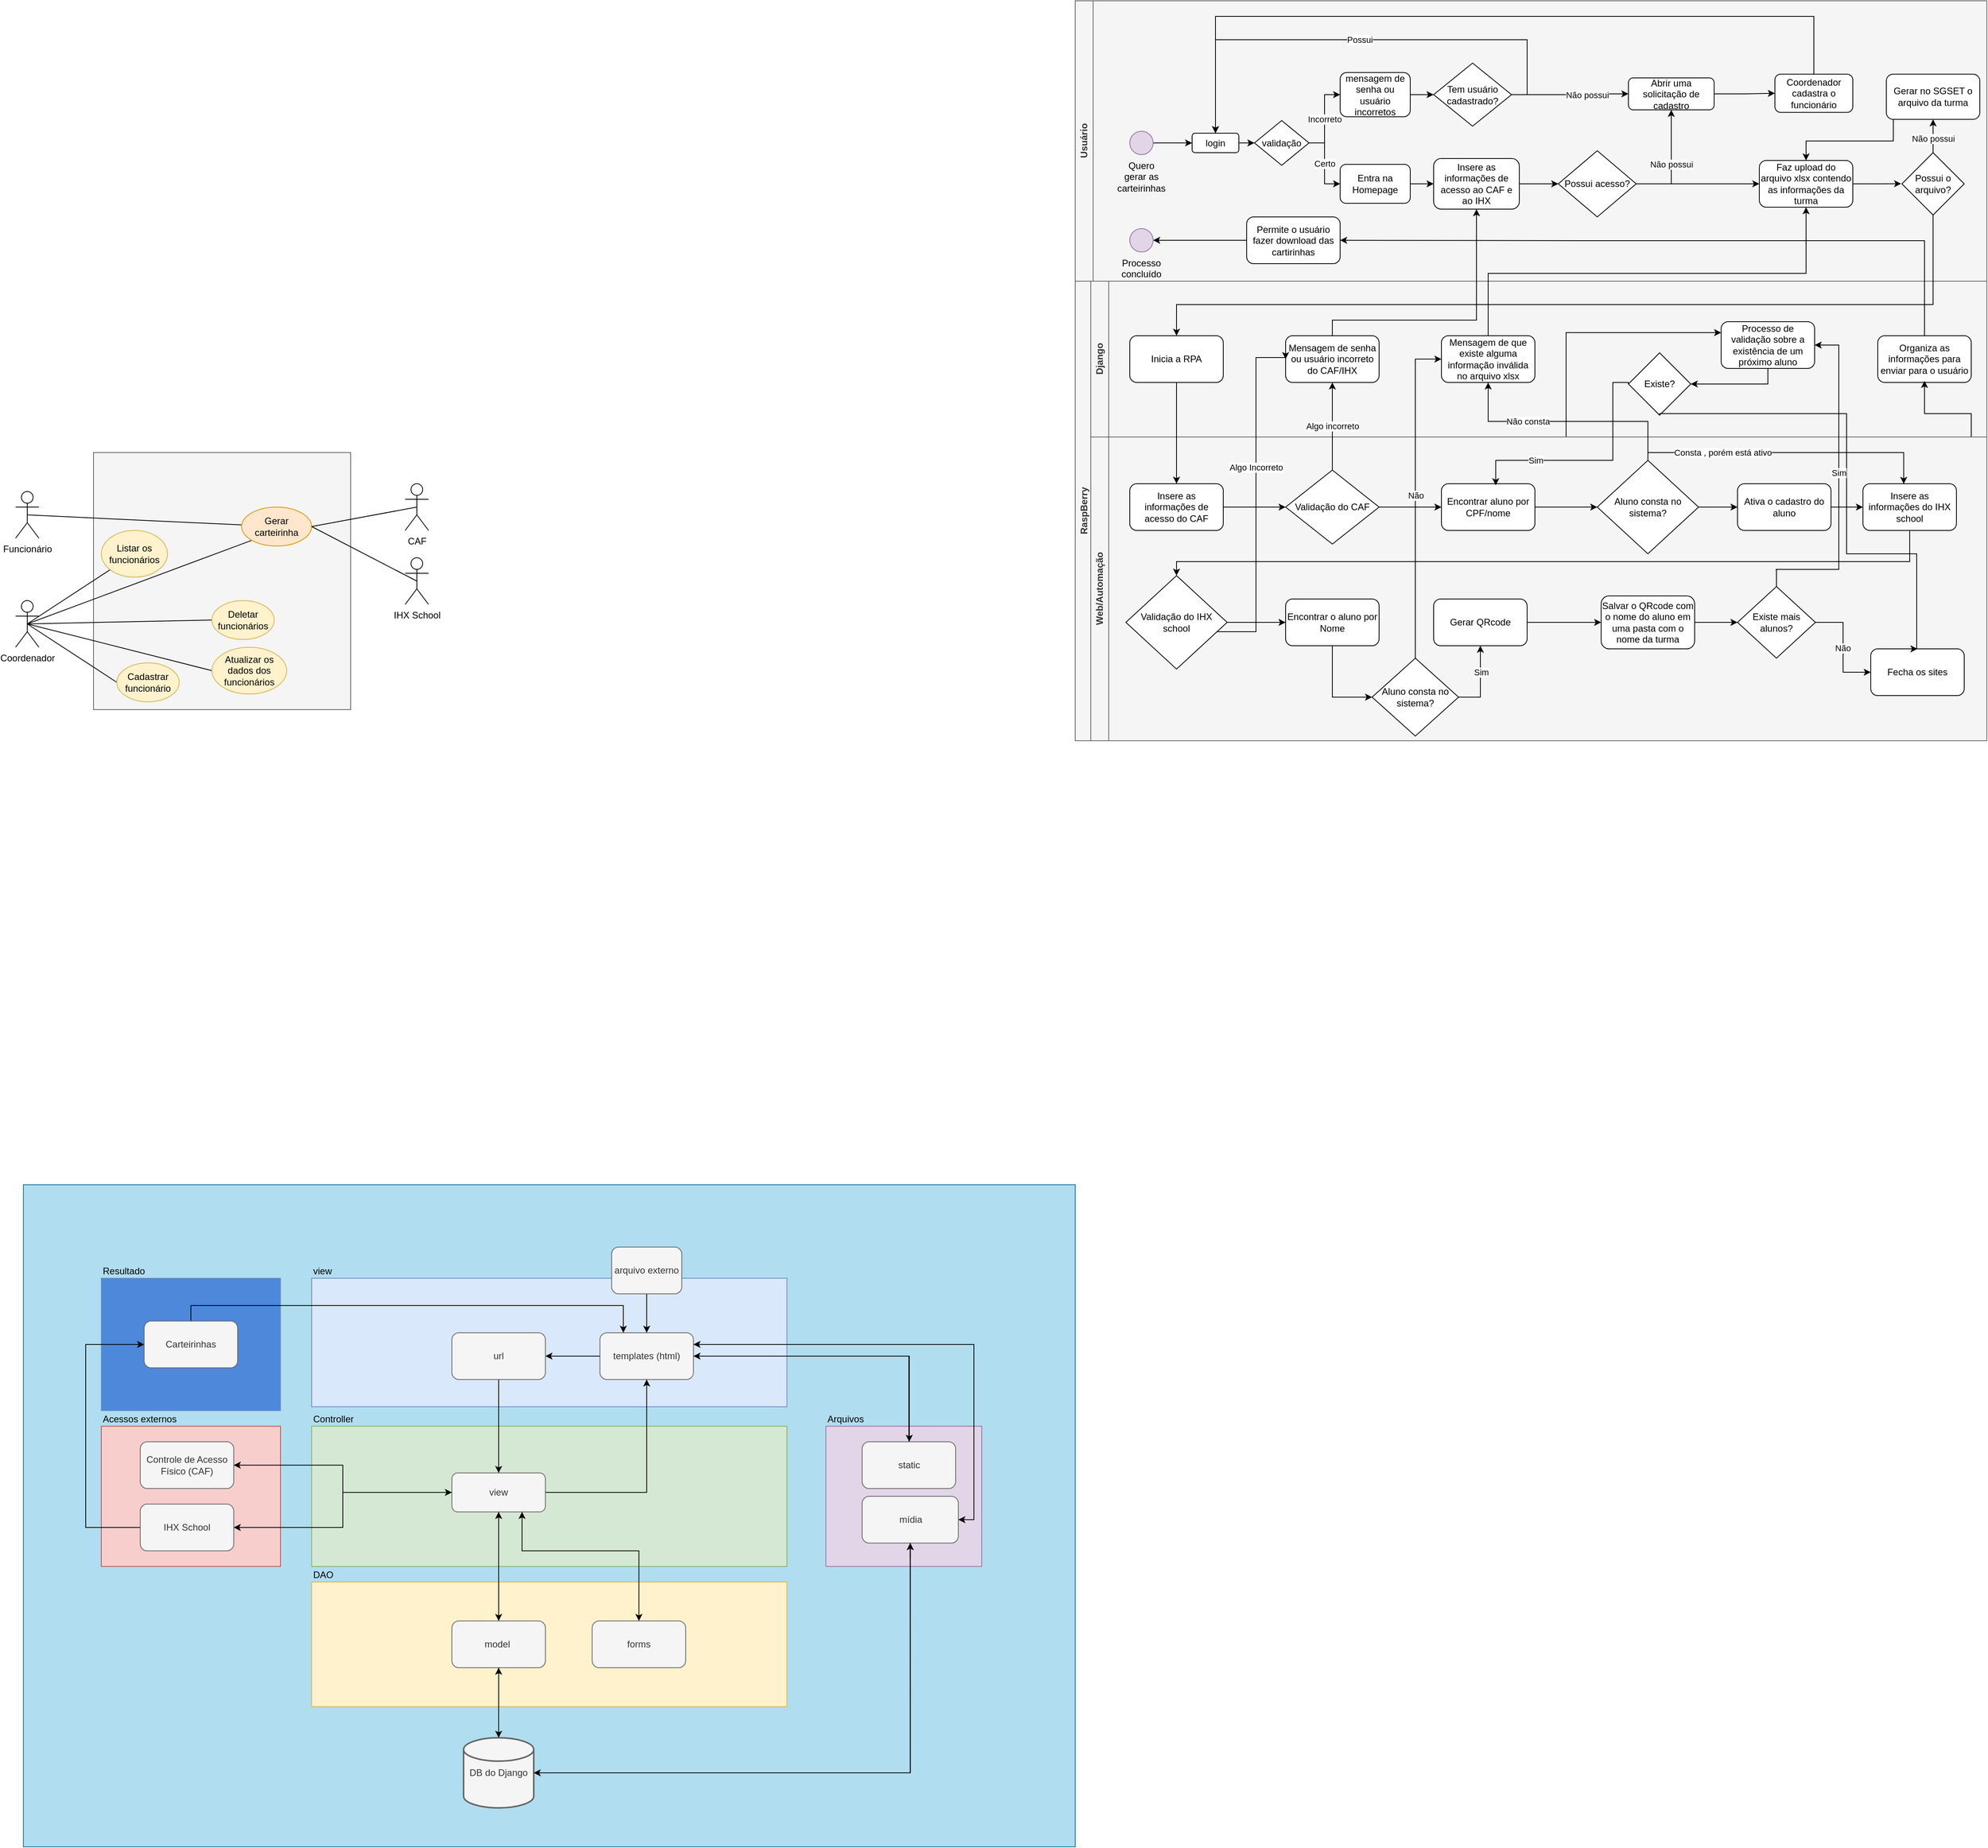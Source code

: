 <mxfile version="24.7.8">
  <diagram name="Página-1" id="K47cS8L8qyV7MDAkbp4L">
    <mxGraphModel dx="2647" dy="3738" grid="1" gridSize="10" guides="1" tooltips="1" connect="1" arrows="1" fold="1" page="1" pageScale="1" pageWidth="827" pageHeight="1169" math="0" shadow="0">
      <root>
        <mxCell id="0" />
        <mxCell id="1" parent="0" />
        <mxCell id="zuKYI21qZRDiknx12uTm-1" value="" style="rounded=0;whiteSpace=wrap;html=1;fillColor=#b1ddf0;strokeColor=#10739e;" parent="1" vertex="1">
          <mxGeometry x="190" y="-90" width="1350" height="850" as="geometry" />
        </mxCell>
        <mxCell id="qqIw4BZbV4iG1Tn0gZxv-82" value="Resultado" style="rounded=0;whiteSpace=wrap;html=1;fillColor=#4d88db;strokeColor=#6c8ebf;labelPosition=center;verticalLabelPosition=top;align=left;verticalAlign=bottom;" parent="1" vertex="1">
          <mxGeometry x="290" y="30" width="230" height="170" as="geometry" />
        </mxCell>
        <mxCell id="qqIw4BZbV4iG1Tn0gZxv-72" value="Acessos externos" style="rounded=0;whiteSpace=wrap;html=1;fillColor=#f8cecc;strokeColor=#b85450;labelPosition=center;verticalLabelPosition=top;align=left;verticalAlign=bottom;" parent="1" vertex="1">
          <mxGeometry x="290" y="220" width="230" height="180" as="geometry" />
        </mxCell>
        <mxCell id="qqIw4BZbV4iG1Tn0gZxv-50" value="Arquivos" style="rounded=0;whiteSpace=wrap;html=1;fillColor=#e1d5e7;strokeColor=#9673a6;labelPosition=center;verticalLabelPosition=top;align=left;verticalAlign=bottom;" parent="1" vertex="1">
          <mxGeometry x="1220" y="220" width="200" height="180" as="geometry" />
        </mxCell>
        <mxCell id="qqIw4BZbV4iG1Tn0gZxv-46" value="DAO" style="rounded=0;whiteSpace=wrap;html=1;fillColor=#fff2cc;strokeColor=#d6b656;labelPosition=center;verticalLabelPosition=top;align=left;verticalAlign=bottom;" parent="1" vertex="1">
          <mxGeometry x="560" y="420" width="610" height="160" as="geometry" />
        </mxCell>
        <mxCell id="qqIw4BZbV4iG1Tn0gZxv-44" value="Controller" style="rounded=0;whiteSpace=wrap;html=1;fillColor=#d5e8d4;strokeColor=#82b366;align=left;labelPosition=center;verticalLabelPosition=top;verticalAlign=bottom;" parent="1" vertex="1">
          <mxGeometry x="560" y="220" width="610" height="180" as="geometry" />
        </mxCell>
        <mxCell id="qqIw4BZbV4iG1Tn0gZxv-7" value="view" style="rounded=0;whiteSpace=wrap;html=1;fillColor=#dae8fc;strokeColor=#6c8ebf;align=left;labelPosition=center;verticalLabelPosition=top;verticalAlign=bottom;" parent="1" vertex="1">
          <mxGeometry x="560" y="30" width="610" height="165" as="geometry" />
        </mxCell>
        <mxCell id="qqIw4BZbV4iG1Tn0gZxv-38" style="edgeStyle=orthogonalEdgeStyle;rounded=0;orthogonalLoop=1;jettySize=auto;html=1;entryX=1;entryY=0.5;entryDx=0;entryDy=0;" parent="1" source="qqIw4BZbV4iG1Tn0gZxv-8" target="qqIw4BZbV4iG1Tn0gZxv-12" edge="1">
          <mxGeometry relative="1" as="geometry" />
        </mxCell>
        <mxCell id="qqIw4BZbV4iG1Tn0gZxv-48" style="edgeStyle=orthogonalEdgeStyle;rounded=0;orthogonalLoop=1;jettySize=auto;html=1;" parent="1" source="qqIw4BZbV4iG1Tn0gZxv-8" target="qqIw4BZbV4iG1Tn0gZxv-10" edge="1">
          <mxGeometry relative="1" as="geometry">
            <Array as="points">
              <mxPoint x="1327" y="130" />
            </Array>
          </mxGeometry>
        </mxCell>
        <mxCell id="qqIw4BZbV4iG1Tn0gZxv-63" style="edgeStyle=orthogonalEdgeStyle;rounded=0;orthogonalLoop=1;jettySize=auto;html=1;exitX=1;exitY=0.25;exitDx=0;exitDy=0;entryX=1;entryY=0.5;entryDx=0;entryDy=0;" parent="1" source="qqIw4BZbV4iG1Tn0gZxv-8" target="qqIw4BZbV4iG1Tn0gZxv-17" edge="1">
          <mxGeometry relative="1" as="geometry" />
        </mxCell>
        <mxCell id="qqIw4BZbV4iG1Tn0gZxv-8" value="templates (html)" style="rounded=1;whiteSpace=wrap;html=1;fillColor=#f5f5f5;fontColor=#333333;strokeColor=#666666;" parent="1" vertex="1">
          <mxGeometry x="930" y="100" width="120" height="60" as="geometry" />
        </mxCell>
        <mxCell id="qqIw4BZbV4iG1Tn0gZxv-60" style="edgeStyle=orthogonalEdgeStyle;rounded=0;orthogonalLoop=1;jettySize=auto;html=1;exitX=0.5;exitY=0;exitDx=0;exitDy=0;entryX=0.25;entryY=0;entryDx=0;entryDy=0;" parent="1" source="qqIw4BZbV4iG1Tn0gZxv-9" target="qqIw4BZbV4iG1Tn0gZxv-11" edge="1">
          <mxGeometry relative="1" as="geometry">
            <Array as="points">
              <mxPoint x="980" y="380" />
              <mxPoint x="830" y="380" />
            </Array>
          </mxGeometry>
        </mxCell>
        <mxCell id="qqIw4BZbV4iG1Tn0gZxv-9" value="forms" style="rounded=1;whiteSpace=wrap;html=1;fillColor=#f5f5f5;fontColor=#333333;strokeColor=#666666;" parent="1" vertex="1">
          <mxGeometry x="920" y="470" width="120" height="60" as="geometry" />
        </mxCell>
        <mxCell id="qqIw4BZbV4iG1Tn0gZxv-36" style="edgeStyle=orthogonalEdgeStyle;rounded=0;orthogonalLoop=1;jettySize=auto;html=1;" parent="1" source="qqIw4BZbV4iG1Tn0gZxv-10" target="qqIw4BZbV4iG1Tn0gZxv-8" edge="1">
          <mxGeometry relative="1" as="geometry">
            <Array as="points">
              <mxPoint x="1326" y="130" />
            </Array>
          </mxGeometry>
        </mxCell>
        <mxCell id="qqIw4BZbV4iG1Tn0gZxv-10" value="static" style="rounded=1;whiteSpace=wrap;html=1;fillColor=#f5f5f5;fontColor=#333333;strokeColor=#666666;" parent="1" vertex="1">
          <mxGeometry x="1266.5" y="240" width="120" height="60" as="geometry" />
        </mxCell>
        <mxCell id="qqIw4BZbV4iG1Tn0gZxv-57" style="edgeStyle=orthogonalEdgeStyle;rounded=0;orthogonalLoop=1;jettySize=auto;html=1;" parent="1" source="qqIw4BZbV4iG1Tn0gZxv-11" target="qqIw4BZbV4iG1Tn0gZxv-13" edge="1">
          <mxGeometry relative="1" as="geometry" />
        </mxCell>
        <mxCell id="qqIw4BZbV4iG1Tn0gZxv-59" style="edgeStyle=orthogonalEdgeStyle;rounded=0;orthogonalLoop=1;jettySize=auto;html=1;exitX=0.25;exitY=0;exitDx=0;exitDy=0;" parent="1" source="qqIw4BZbV4iG1Tn0gZxv-11" target="qqIw4BZbV4iG1Tn0gZxv-9" edge="1">
          <mxGeometry relative="1" as="geometry">
            <Array as="points">
              <mxPoint x="830" y="380" />
              <mxPoint x="980" y="380" />
            </Array>
          </mxGeometry>
        </mxCell>
        <mxCell id="qqIw4BZbV4iG1Tn0gZxv-67" style="edgeStyle=orthogonalEdgeStyle;rounded=0;orthogonalLoop=1;jettySize=auto;html=1;exitX=0;exitY=0.5;exitDx=0;exitDy=0;entryX=0.5;entryY=1;entryDx=0;entryDy=0;" parent="1" source="qqIw4BZbV4iG1Tn0gZxv-11" target="qqIw4BZbV4iG1Tn0gZxv-8" edge="1">
          <mxGeometry relative="1" as="geometry" />
        </mxCell>
        <mxCell id="qqIw4BZbV4iG1Tn0gZxv-77" style="edgeStyle=orthogonalEdgeStyle;rounded=0;orthogonalLoop=1;jettySize=auto;html=1;exitX=1;exitY=0.5;exitDx=0;exitDy=0;" parent="1" source="qqIw4BZbV4iG1Tn0gZxv-11" target="qqIw4BZbV4iG1Tn0gZxv-73" edge="1">
          <mxGeometry relative="1" as="geometry" />
        </mxCell>
        <mxCell id="qqIw4BZbV4iG1Tn0gZxv-81" style="edgeStyle=orthogonalEdgeStyle;rounded=0;orthogonalLoop=1;jettySize=auto;html=1;exitX=1;exitY=0.5;exitDx=0;exitDy=0;" parent="1" source="qqIw4BZbV4iG1Tn0gZxv-11" target="qqIw4BZbV4iG1Tn0gZxv-74" edge="1">
          <mxGeometry relative="1" as="geometry" />
        </mxCell>
        <mxCell id="qqIw4BZbV4iG1Tn0gZxv-11" value="view" style="rounded=1;whiteSpace=wrap;html=1;direction=west;fillColor=#f5f5f5;fontColor=#333333;strokeColor=#666666;" parent="1" vertex="1">
          <mxGeometry x="740" y="280" width="120" height="50" as="geometry" />
        </mxCell>
        <mxCell id="qqIw4BZbV4iG1Tn0gZxv-39" style="edgeStyle=orthogonalEdgeStyle;rounded=0;orthogonalLoop=1;jettySize=auto;html=1;" parent="1" source="qqIw4BZbV4iG1Tn0gZxv-12" target="qqIw4BZbV4iG1Tn0gZxv-11" edge="1">
          <mxGeometry relative="1" as="geometry" />
        </mxCell>
        <mxCell id="qqIw4BZbV4iG1Tn0gZxv-12" value="url" style="rounded=1;whiteSpace=wrap;html=1;fillColor=#f5f5f5;fontColor=#333333;strokeColor=#666666;" parent="1" vertex="1">
          <mxGeometry x="740" y="100" width="120" height="60" as="geometry" />
        </mxCell>
        <mxCell id="qqIw4BZbV4iG1Tn0gZxv-58" style="edgeStyle=orthogonalEdgeStyle;rounded=0;orthogonalLoop=1;jettySize=auto;html=1;exitX=0.5;exitY=0;exitDx=0;exitDy=0;" parent="1" source="qqIw4BZbV4iG1Tn0gZxv-13" target="qqIw4BZbV4iG1Tn0gZxv-11" edge="1">
          <mxGeometry relative="1" as="geometry" />
        </mxCell>
        <mxCell id="qqIw4BZbV4iG1Tn0gZxv-13" value="model&amp;nbsp;" style="rounded=1;whiteSpace=wrap;html=1;fillColor=#f5f5f5;fontColor=#333333;strokeColor=#666666;" parent="1" vertex="1">
          <mxGeometry x="740" y="470" width="120" height="60" as="geometry" />
        </mxCell>
        <mxCell id="qqIw4BZbV4iG1Tn0gZxv-41" style="edgeStyle=orthogonalEdgeStyle;rounded=0;orthogonalLoop=1;jettySize=auto;html=1;entryX=0.5;entryY=1;entryDx=0;entryDy=0;" parent="1" source="qqIw4BZbV4iG1Tn0gZxv-15" target="qqIw4BZbV4iG1Tn0gZxv-13" edge="1">
          <mxGeometry relative="1" as="geometry" />
        </mxCell>
        <mxCell id="qqIw4BZbV4iG1Tn0gZxv-52" style="edgeStyle=orthogonalEdgeStyle;rounded=0;orthogonalLoop=1;jettySize=auto;html=1;entryX=0.5;entryY=1;entryDx=0;entryDy=0;" parent="1" source="qqIw4BZbV4iG1Tn0gZxv-15" target="qqIw4BZbV4iG1Tn0gZxv-17" edge="1">
          <mxGeometry relative="1" as="geometry" />
        </mxCell>
        <mxCell id="qqIw4BZbV4iG1Tn0gZxv-15" value="DB do Django" style="strokeWidth=2;html=1;shape=mxgraph.flowchart.database;whiteSpace=wrap;fillColor=#f5f5f5;fontColor=#333333;strokeColor=#666666;" parent="1" vertex="1">
          <mxGeometry x="755" y="620" width="90" height="90" as="geometry" />
        </mxCell>
        <mxCell id="qqIw4BZbV4iG1Tn0gZxv-64" style="edgeStyle=orthogonalEdgeStyle;rounded=0;orthogonalLoop=1;jettySize=auto;html=1;exitX=1;exitY=0.5;exitDx=0;exitDy=0;entryX=1;entryY=0.25;entryDx=0;entryDy=0;" parent="1" source="qqIw4BZbV4iG1Tn0gZxv-17" target="qqIw4BZbV4iG1Tn0gZxv-8" edge="1">
          <mxGeometry relative="1" as="geometry" />
        </mxCell>
        <mxCell id="qqIw4BZbV4iG1Tn0gZxv-17" value="mídia" style="rounded=1;whiteSpace=wrap;html=1;fillColor=#f5f5f5;fontColor=#333333;strokeColor=#666666;" parent="1" vertex="1">
          <mxGeometry x="1266.5" y="310" width="123.5" height="60" as="geometry" />
        </mxCell>
        <mxCell id="qqIw4BZbV4iG1Tn0gZxv-35" value="" style="edgeStyle=orthogonalEdgeStyle;rounded=0;orthogonalLoop=1;jettySize=auto;html=1;" parent="1" source="qqIw4BZbV4iG1Tn0gZxv-18" target="qqIw4BZbV4iG1Tn0gZxv-8" edge="1">
          <mxGeometry relative="1" as="geometry" />
        </mxCell>
        <mxCell id="qqIw4BZbV4iG1Tn0gZxv-18" value="arquivo externo" style="rounded=1;whiteSpace=wrap;html=1;fillColor=#f5f5f5;fontColor=#333333;strokeColor=#666666;" parent="1" vertex="1">
          <mxGeometry x="945" y="-10" width="90" height="60" as="geometry" />
        </mxCell>
        <mxCell id="qqIw4BZbV4iG1Tn0gZxv-40" style="edgeStyle=orthogonalEdgeStyle;rounded=0;orthogonalLoop=1;jettySize=auto;html=1;entryX=0.5;entryY=0;entryDx=0;entryDy=0;entryPerimeter=0;" parent="1" source="qqIw4BZbV4iG1Tn0gZxv-13" target="qqIw4BZbV4iG1Tn0gZxv-15" edge="1">
          <mxGeometry relative="1" as="geometry" />
        </mxCell>
        <mxCell id="qqIw4BZbV4iG1Tn0gZxv-45" style="edgeStyle=orthogonalEdgeStyle;rounded=0;orthogonalLoop=1;jettySize=auto;html=1;exitX=0.5;exitY=1;exitDx=0;exitDy=0;" parent="1" source="qqIw4BZbV4iG1Tn0gZxv-17" target="qqIw4BZbV4iG1Tn0gZxv-17" edge="1">
          <mxGeometry relative="1" as="geometry" />
        </mxCell>
        <mxCell id="qqIw4BZbV4iG1Tn0gZxv-51" style="edgeStyle=orthogonalEdgeStyle;rounded=0;orthogonalLoop=1;jettySize=auto;html=1;exitX=0.5;exitY=1;exitDx=0;exitDy=0;entryX=1;entryY=0.5;entryDx=0;entryDy=0;entryPerimeter=0;" parent="1" source="qqIw4BZbV4iG1Tn0gZxv-17" target="qqIw4BZbV4iG1Tn0gZxv-15" edge="1">
          <mxGeometry relative="1" as="geometry" />
        </mxCell>
        <mxCell id="qqIw4BZbV4iG1Tn0gZxv-76" style="edgeStyle=orthogonalEdgeStyle;rounded=0;orthogonalLoop=1;jettySize=auto;html=1;exitX=1;exitY=0.5;exitDx=0;exitDy=0;entryX=1;entryY=0.5;entryDx=0;entryDy=0;" parent="1" source="qqIw4BZbV4iG1Tn0gZxv-73" target="qqIw4BZbV4iG1Tn0gZxv-11" edge="1">
          <mxGeometry relative="1" as="geometry" />
        </mxCell>
        <mxCell id="qqIw4BZbV4iG1Tn0gZxv-73" value="&lt;span class=&quot;notion-enable-hover&quot; data-token-index=&quot;0&quot; style=&quot;&quot;&gt;Controle de Acesso Físico (CAF)&lt;/span&gt;" style="rounded=1;whiteSpace=wrap;html=1;fillColor=#f5f5f5;fontColor=#333333;strokeColor=#666666;" parent="1" vertex="1">
          <mxGeometry x="340" y="240" width="120" height="60" as="geometry" />
        </mxCell>
        <mxCell id="qqIw4BZbV4iG1Tn0gZxv-84" style="edgeStyle=orthogonalEdgeStyle;rounded=0;orthogonalLoop=1;jettySize=auto;html=1;exitX=0;exitY=0.5;exitDx=0;exitDy=0;entryX=0;entryY=0.5;entryDx=0;entryDy=0;" parent="1" source="qqIw4BZbV4iG1Tn0gZxv-74" target="qqIw4BZbV4iG1Tn0gZxv-83" edge="1">
          <mxGeometry relative="1" as="geometry">
            <Array as="points">
              <mxPoint x="270" y="350" />
              <mxPoint x="270" y="115" />
            </Array>
          </mxGeometry>
        </mxCell>
        <mxCell id="qqIw4BZbV4iG1Tn0gZxv-74" value="&lt;br&gt;&lt;span class=&quot;notion-enable-hover&quot; data-token-index=&quot;0&quot; style=&quot;&quot;&gt;IHX School&lt;/span&gt;&lt;div&gt;&lt;br/&gt;&lt;/div&gt;" style="rounded=1;whiteSpace=wrap;html=1;fillColor=#f5f5f5;fontColor=#333333;strokeColor=#666666;" parent="1" vertex="1">
          <mxGeometry x="340" y="320" width="120" height="60" as="geometry" />
        </mxCell>
        <mxCell id="qqIw4BZbV4iG1Tn0gZxv-85" style="edgeStyle=orthogonalEdgeStyle;rounded=0;orthogonalLoop=1;jettySize=auto;html=1;exitX=0.5;exitY=0;exitDx=0;exitDy=0;entryX=0.25;entryY=0;entryDx=0;entryDy=0;" parent="1" source="qqIw4BZbV4iG1Tn0gZxv-83" target="qqIw4BZbV4iG1Tn0gZxv-8" edge="1">
          <mxGeometry relative="1" as="geometry" />
        </mxCell>
        <mxCell id="qqIw4BZbV4iG1Tn0gZxv-83" value="Carteirinhas" style="rounded=1;whiteSpace=wrap;html=1;fillColor=#f5f5f5;fontColor=#333333;strokeColor=#666666;" parent="1" vertex="1">
          <mxGeometry x="345" y="85" width="120" height="60" as="geometry" />
        </mxCell>
        <mxCell id="PlBcJ14bGUxrVXRC0I0A-58" value="RaspBerry" style="swimlane;horizontal=0;whiteSpace=wrap;html=1;swimlaneFillColor=#f5f5f5;fillColor=#f5f5f5;fontColor=#333333;strokeColor=#666666;" parent="1" vertex="1">
          <mxGeometry x="1540" y="-1250" width="1170" height="590" as="geometry" />
        </mxCell>
        <mxCell id="PlBcJ14bGUxrVXRC0I0A-60" value="Django" style="swimlane;horizontal=0;whiteSpace=wrap;html=1;swimlaneFillColor=#f5f5f5;fillColor=#f5f5f5;fontColor=#333333;strokeColor=#666666;" parent="PlBcJ14bGUxrVXRC0I0A-58" vertex="1">
          <mxGeometry x="20" width="1150" height="200" as="geometry" />
        </mxCell>
        <mxCell id="PlBcJ14bGUxrVXRC0I0A-67" value="Inicia a RPA" style="rounded=1;whiteSpace=wrap;html=1;" parent="PlBcJ14bGUxrVXRC0I0A-60" vertex="1">
          <mxGeometry x="50" y="70" width="120" height="60" as="geometry" />
        </mxCell>
        <mxCell id="PlBcJ14bGUxrVXRC0I0A-73" value="Mensagem de senha ou usuário incorreto do CAF/IHX" style="rounded=1;whiteSpace=wrap;html=1;" parent="PlBcJ14bGUxrVXRC0I0A-60" vertex="1">
          <mxGeometry x="250" y="70" width="120" height="60" as="geometry" />
        </mxCell>
        <mxCell id="_XxwBsFJrFW_6u2PjJj5-1" value="Mensagem de que existe alguma informação inválida no arquivo xlsx" style="rounded=1;whiteSpace=wrap;html=1;" parent="PlBcJ14bGUxrVXRC0I0A-60" vertex="1">
          <mxGeometry x="450" y="70" width="120" height="60" as="geometry" />
        </mxCell>
        <mxCell id="_XxwBsFJrFW_6u2PjJj5-26" value="Organiza as informações para enviar para o usuário" style="rounded=1;whiteSpace=wrap;html=1;" parent="PlBcJ14bGUxrVXRC0I0A-60" vertex="1">
          <mxGeometry x="1010" y="70" width="120" height="60" as="geometry" />
        </mxCell>
        <mxCell id="_XxwBsFJrFW_6u2PjJj5-45" style="edgeStyle=orthogonalEdgeStyle;rounded=0;orthogonalLoop=1;jettySize=auto;html=1;exitX=0.5;exitY=1;exitDx=0;exitDy=0;entryX=1;entryY=0.5;entryDx=0;entryDy=0;" parent="PlBcJ14bGUxrVXRC0I0A-60" source="_XxwBsFJrFW_6u2PjJj5-4" target="_XxwBsFJrFW_6u2PjJj5-44" edge="1">
          <mxGeometry relative="1" as="geometry" />
        </mxCell>
        <mxCell id="_XxwBsFJrFW_6u2PjJj5-4" value="Processo de validação sobre a existência de um próximo aluno" style="rounded=1;whiteSpace=wrap;html=1;" parent="PlBcJ14bGUxrVXRC0I0A-60" vertex="1">
          <mxGeometry x="809" y="52" width="120" height="60" as="geometry" />
        </mxCell>
        <mxCell id="_XxwBsFJrFW_6u2PjJj5-44" value="Existe?" style="rhombus;whiteSpace=wrap;html=1;" parent="PlBcJ14bGUxrVXRC0I0A-60" vertex="1">
          <mxGeometry x="690" y="92" width="80" height="80" as="geometry" />
        </mxCell>
        <mxCell id="_XxwBsFJrFW_6u2PjJj5-25" style="edgeStyle=orthogonalEdgeStyle;rounded=0;orthogonalLoop=1;jettySize=auto;html=1;" parent="PlBcJ14bGUxrVXRC0I0A-58" source="_XxwBsFJrFW_6u2PjJj5-22" edge="1">
          <mxGeometry relative="1" as="geometry">
            <mxPoint x="1090" y="128" as="targetPoint" />
            <Array as="points">
              <mxPoint x="1071" y="400" />
              <mxPoint x="1150" y="400" />
              <mxPoint x="1150" y="170" />
              <mxPoint x="1090" y="170" />
            </Array>
          </mxGeometry>
        </mxCell>
        <mxCell id="_XxwBsFJrFW_6u2PjJj5-43" value="Consta, mas a carteirinha já foi gerada" style="edgeStyle=orthogonalEdgeStyle;rounded=0;orthogonalLoop=1;jettySize=auto;html=1;entryX=0;entryY=0.25;entryDx=0;entryDy=0;" parent="PlBcJ14bGUxrVXRC0I0A-58" edge="1">
          <mxGeometry x="-0.296" relative="1" as="geometry">
            <mxPoint x="491" y="535" as="sourcePoint" />
            <mxPoint x="829" y="66" as="targetPoint" />
            <Array as="points">
              <mxPoint x="630" y="535" />
              <mxPoint x="630" y="66" />
            </Array>
            <mxPoint y="1" as="offset" />
          </mxGeometry>
        </mxCell>
        <mxCell id="PlBcJ14bGUxrVXRC0I0A-2" value="Usuário" style="swimlane;horizontal=0;whiteSpace=wrap;html=1;glass=0;rounded=0;fillColor=#f5f5f5;fontColor=#333333;strokeColor=#666666;swimlaneFillColor=#f5f5f5;" parent="1" vertex="1">
          <mxGeometry x="1540" y="-1610" width="1170" height="360" as="geometry" />
        </mxCell>
        <mxCell id="PlBcJ14bGUxrVXRC0I0A-24" style="edgeStyle=orthogonalEdgeStyle;rounded=0;orthogonalLoop=1;jettySize=auto;html=1;exitX=1;exitY=0.5;exitDx=0;exitDy=0;entryX=0;entryY=0.5;entryDx=0;entryDy=0;fillColor=#f8cecc;strokeColor=#000000;" parent="PlBcJ14bGUxrVXRC0I0A-2" source="PlBcJ14bGUxrVXRC0I0A-17" target="PlBcJ14bGUxrVXRC0I0A-22" edge="1">
          <mxGeometry relative="1" as="geometry" />
        </mxCell>
        <mxCell id="PlBcJ14bGUxrVXRC0I0A-28" value="Não possui" style="edgeLabel;html=1;align=center;verticalAlign=middle;resizable=0;points=[];" parent="PlBcJ14bGUxrVXRC0I0A-24" vertex="1" connectable="0">
          <mxGeometry x="0.297" y="-1" relative="1" as="geometry">
            <mxPoint as="offset" />
          </mxGeometry>
        </mxCell>
        <mxCell id="PlBcJ14bGUxrVXRC0I0A-9" style="edgeStyle=orthogonalEdgeStyle;rounded=0;orthogonalLoop=1;jettySize=auto;html=1;exitX=1;exitY=0.5;exitDx=0;exitDy=0;entryX=0;entryY=0.5;entryDx=0;entryDy=0;" parent="PlBcJ14bGUxrVXRC0I0A-2" source="PlBcJ14bGUxrVXRC0I0A-5" target="PlBcJ14bGUxrVXRC0I0A-7" edge="1">
          <mxGeometry relative="1" as="geometry" />
        </mxCell>
        <mxCell id="PlBcJ14bGUxrVXRC0I0A-5" value="Quero gerar as carteirinhas" style="ellipse;whiteSpace=wrap;html=1;aspect=fixed;fillColor=#e1d5e7;strokeColor=#9673a6;labelPosition=center;verticalLabelPosition=bottom;align=center;verticalAlign=top;" parent="PlBcJ14bGUxrVXRC0I0A-2" vertex="1">
          <mxGeometry x="70" y="167.5" width="30" height="30" as="geometry" />
        </mxCell>
        <mxCell id="PlBcJ14bGUxrVXRC0I0A-40" style="edgeStyle=orthogonalEdgeStyle;rounded=0;orthogonalLoop=1;jettySize=auto;html=1;exitX=1;exitY=0.5;exitDx=0;exitDy=0;entryX=0;entryY=0.5;entryDx=0;entryDy=0;" parent="PlBcJ14bGUxrVXRC0I0A-2" source="PlBcJ14bGUxrVXRC0I0A-7" target="PlBcJ14bGUxrVXRC0I0A-8" edge="1">
          <mxGeometry relative="1" as="geometry" />
        </mxCell>
        <mxCell id="PlBcJ14bGUxrVXRC0I0A-7" value="login" style="rounded=1;whiteSpace=wrap;html=1;" parent="PlBcJ14bGUxrVXRC0I0A-2" vertex="1">
          <mxGeometry x="150" y="170" width="60" height="25" as="geometry" />
        </mxCell>
        <mxCell id="PlBcJ14bGUxrVXRC0I0A-12" value="Incorreto" style="edgeStyle=orthogonalEdgeStyle;rounded=0;orthogonalLoop=1;jettySize=auto;html=1;exitX=1;exitY=0.5;exitDx=0;exitDy=0;entryX=0;entryY=0.5;entryDx=0;entryDy=0;fillColor=#d5e8d4;strokeColor=#000000;" parent="PlBcJ14bGUxrVXRC0I0A-2" source="PlBcJ14bGUxrVXRC0I0A-8" target="PlBcJ14bGUxrVXRC0I0A-11" edge="1">
          <mxGeometry relative="1" as="geometry" />
        </mxCell>
        <mxCell id="PlBcJ14bGUxrVXRC0I0A-15" value="Certo" style="edgeStyle=orthogonalEdgeStyle;rounded=0;orthogonalLoop=1;jettySize=auto;html=1;exitX=1;exitY=0.5;exitDx=0;exitDy=0;entryX=0;entryY=0.5;entryDx=0;entryDy=0;" parent="PlBcJ14bGUxrVXRC0I0A-2" source="PlBcJ14bGUxrVXRC0I0A-8" target="PlBcJ14bGUxrVXRC0I0A-14" edge="1">
          <mxGeometry relative="1" as="geometry" />
        </mxCell>
        <mxCell id="PlBcJ14bGUxrVXRC0I0A-8" value="validação" style="rhombus;whiteSpace=wrap;html=1;" parent="PlBcJ14bGUxrVXRC0I0A-2" vertex="1">
          <mxGeometry x="230" y="153.75" width="70" height="57.5" as="geometry" />
        </mxCell>
        <mxCell id="PlBcJ14bGUxrVXRC0I0A-19" style="edgeStyle=orthogonalEdgeStyle;rounded=0;orthogonalLoop=1;jettySize=auto;html=1;entryX=0;entryY=0.5;entryDx=0;entryDy=0;" parent="PlBcJ14bGUxrVXRC0I0A-2" source="PlBcJ14bGUxrVXRC0I0A-11" target="PlBcJ14bGUxrVXRC0I0A-17" edge="1">
          <mxGeometry relative="1" as="geometry" />
        </mxCell>
        <mxCell id="PlBcJ14bGUxrVXRC0I0A-11" value="mensagem de senha ou&lt;div&gt;usuário incorretos&lt;/div&gt;" style="rounded=1;whiteSpace=wrap;html=1;" parent="PlBcJ14bGUxrVXRC0I0A-2" vertex="1">
          <mxGeometry x="340" y="92.13" width="90" height="56.75" as="geometry" />
        </mxCell>
        <mxCell id="PlBcJ14bGUxrVXRC0I0A-34" style="edgeStyle=orthogonalEdgeStyle;rounded=0;orthogonalLoop=1;jettySize=auto;html=1;entryX=0;entryY=0.5;entryDx=0;entryDy=0;" parent="PlBcJ14bGUxrVXRC0I0A-2" source="PlBcJ14bGUxrVXRC0I0A-14" target="PlBcJ14bGUxrVXRC0I0A-33" edge="1">
          <mxGeometry relative="1" as="geometry" />
        </mxCell>
        <mxCell id="PlBcJ14bGUxrVXRC0I0A-14" value="Entra na Homepage" style="rounded=1;whiteSpace=wrap;html=1;" parent="PlBcJ14bGUxrVXRC0I0A-2" vertex="1">
          <mxGeometry x="340" y="210" width="90" height="50" as="geometry" />
        </mxCell>
        <mxCell id="PlBcJ14bGUxrVXRC0I0A-21" value="Possui" style="edgeStyle=orthogonalEdgeStyle;rounded=0;orthogonalLoop=1;jettySize=auto;html=1;exitX=1;exitY=0.5;exitDx=0;exitDy=0;fillColor=#d5e8d4;strokeColor=#000000;fontColor=#000000;" parent="PlBcJ14bGUxrVXRC0I0A-2" source="PlBcJ14bGUxrVXRC0I0A-17" target="PlBcJ14bGUxrVXRC0I0A-7" edge="1">
          <mxGeometry relative="1" as="geometry">
            <Array as="points">
              <mxPoint x="580" y="121" />
              <mxPoint x="580" y="50" />
              <mxPoint x="180" y="50" />
            </Array>
          </mxGeometry>
        </mxCell>
        <mxCell id="PlBcJ14bGUxrVXRC0I0A-17" value="Tem usuário cadastrado?" style="rhombus;whiteSpace=wrap;html=1;" parent="PlBcJ14bGUxrVXRC0I0A-2" vertex="1">
          <mxGeometry x="460" y="80" width="100" height="81" as="geometry" />
        </mxCell>
        <mxCell id="PlBcJ14bGUxrVXRC0I0A-31" style="edgeStyle=orthogonalEdgeStyle;rounded=0;orthogonalLoop=1;jettySize=auto;html=1;entryX=0;entryY=0.5;entryDx=0;entryDy=0;" parent="PlBcJ14bGUxrVXRC0I0A-2" source="PlBcJ14bGUxrVXRC0I0A-22" target="PlBcJ14bGUxrVXRC0I0A-25" edge="1">
          <mxGeometry relative="1" as="geometry" />
        </mxCell>
        <mxCell id="PlBcJ14bGUxrVXRC0I0A-22" value="Abrir uma solicitação de cadastro" style="rounded=1;whiteSpace=wrap;html=1;" parent="PlBcJ14bGUxrVXRC0I0A-2" vertex="1">
          <mxGeometry x="710" y="99" width="110" height="41" as="geometry" />
        </mxCell>
        <mxCell id="PlBcJ14bGUxrVXRC0I0A-32" style="edgeStyle=orthogonalEdgeStyle;rounded=0;orthogonalLoop=1;jettySize=auto;html=1;entryX=0.5;entryY=0;entryDx=0;entryDy=0;" parent="PlBcJ14bGUxrVXRC0I0A-2" source="PlBcJ14bGUxrVXRC0I0A-25" target="PlBcJ14bGUxrVXRC0I0A-7" edge="1">
          <mxGeometry relative="1" as="geometry">
            <Array as="points">
              <mxPoint x="948" y="20" />
              <mxPoint x="180" y="20" />
            </Array>
          </mxGeometry>
        </mxCell>
        <mxCell id="PlBcJ14bGUxrVXRC0I0A-25" value="Coordenador cadastra o funcionário" style="rounded=1;whiteSpace=wrap;html=1;" parent="PlBcJ14bGUxrVXRC0I0A-2" vertex="1">
          <mxGeometry x="898" y="94.25" width="100" height="49" as="geometry" />
        </mxCell>
        <mxCell id="PlBcJ14bGUxrVXRC0I0A-36" style="edgeStyle=orthogonalEdgeStyle;rounded=0;orthogonalLoop=1;jettySize=auto;html=1;entryX=0;entryY=0.5;entryDx=0;entryDy=0;" parent="PlBcJ14bGUxrVXRC0I0A-2" source="PlBcJ14bGUxrVXRC0I0A-33" target="PlBcJ14bGUxrVXRC0I0A-35" edge="1">
          <mxGeometry relative="1" as="geometry" />
        </mxCell>
        <mxCell id="PlBcJ14bGUxrVXRC0I0A-33" value="Insere as informações de acesso ao CAF e ao IHX" style="rounded=1;whiteSpace=wrap;html=1;" parent="PlBcJ14bGUxrVXRC0I0A-2" vertex="1">
          <mxGeometry x="460" y="202.5" width="110" height="65" as="geometry" />
        </mxCell>
        <mxCell id="PlBcJ14bGUxrVXRC0I0A-43" value="Não possui" style="edgeStyle=orthogonalEdgeStyle;rounded=0;orthogonalLoop=1;jettySize=auto;html=1;entryX=0.5;entryY=1;entryDx=0;entryDy=0;" parent="PlBcJ14bGUxrVXRC0I0A-2" source="PlBcJ14bGUxrVXRC0I0A-35" target="PlBcJ14bGUxrVXRC0I0A-22" edge="1">
          <mxGeometry relative="1" as="geometry">
            <mxPoint x="790" y="200" as="targetPoint" />
            <Array as="points">
              <mxPoint x="765" y="235" />
            </Array>
          </mxGeometry>
        </mxCell>
        <mxCell id="PlBcJ14bGUxrVXRC0I0A-48" style="edgeStyle=orthogonalEdgeStyle;rounded=0;orthogonalLoop=1;jettySize=auto;html=1;entryX=0;entryY=0.5;entryDx=0;entryDy=0;" parent="PlBcJ14bGUxrVXRC0I0A-2" source="PlBcJ14bGUxrVXRC0I0A-35" target="PlBcJ14bGUxrVXRC0I0A-45" edge="1">
          <mxGeometry relative="1" as="geometry" />
        </mxCell>
        <mxCell id="PlBcJ14bGUxrVXRC0I0A-35" value="Possui acesso?" style="rhombus;whiteSpace=wrap;html=1;" parent="PlBcJ14bGUxrVXRC0I0A-2" vertex="1">
          <mxGeometry x="620" y="192.5" width="100" height="85" as="geometry" />
        </mxCell>
        <mxCell id="PlBcJ14bGUxrVXRC0I0A-51" style="edgeStyle=orthogonalEdgeStyle;rounded=0;orthogonalLoop=1;jettySize=auto;html=1;exitX=1;exitY=0.5;exitDx=0;exitDy=0;" parent="PlBcJ14bGUxrVXRC0I0A-2" source="PlBcJ14bGUxrVXRC0I0A-45" edge="1">
          <mxGeometry relative="1" as="geometry">
            <mxPoint x="1060.0" y="234.857" as="targetPoint" />
          </mxGeometry>
        </mxCell>
        <mxCell id="PlBcJ14bGUxrVXRC0I0A-45" value="Faz upload do arquivo xlsx contendo as informações da turma" style="rounded=1;whiteSpace=wrap;html=1;" parent="PlBcJ14bGUxrVXRC0I0A-2" vertex="1">
          <mxGeometry x="878" y="205" width="120" height="60" as="geometry" />
        </mxCell>
        <mxCell id="PlBcJ14bGUxrVXRC0I0A-53" style="edgeStyle=orthogonalEdgeStyle;rounded=0;orthogonalLoop=1;jettySize=auto;html=1;entryX=0.5;entryY=1;entryDx=0;entryDy=0;" parent="PlBcJ14bGUxrVXRC0I0A-2" source="PlBcJ14bGUxrVXRC0I0A-49" target="PlBcJ14bGUxrVXRC0I0A-52" edge="1">
          <mxGeometry relative="1" as="geometry" />
        </mxCell>
        <mxCell id="PlBcJ14bGUxrVXRC0I0A-54" value="Não possui" style="edgeLabel;html=1;align=center;verticalAlign=middle;resizable=0;points=[];" parent="PlBcJ14bGUxrVXRC0I0A-53" vertex="1" connectable="0">
          <mxGeometry x="-0.131" relative="1" as="geometry">
            <mxPoint as="offset" />
          </mxGeometry>
        </mxCell>
        <mxCell id="PlBcJ14bGUxrVXRC0I0A-49" value="Possui o arquivo?" style="rhombus;whiteSpace=wrap;html=1;" parent="PlBcJ14bGUxrVXRC0I0A-2" vertex="1">
          <mxGeometry x="1061" y="195" width="80" height="80" as="geometry" />
        </mxCell>
        <mxCell id="PlBcJ14bGUxrVXRC0I0A-55" style="edgeStyle=orthogonalEdgeStyle;rounded=0;orthogonalLoop=1;jettySize=auto;html=1;entryX=0.5;entryY=0;entryDx=0;entryDy=0;" parent="PlBcJ14bGUxrVXRC0I0A-2" source="PlBcJ14bGUxrVXRC0I0A-52" target="PlBcJ14bGUxrVXRC0I0A-45" edge="1">
          <mxGeometry relative="1" as="geometry">
            <Array as="points">
              <mxPoint x="1050" y="180" />
              <mxPoint x="938" y="180" />
            </Array>
          </mxGeometry>
        </mxCell>
        <mxCell id="PlBcJ14bGUxrVXRC0I0A-52" value="Gerar no SGSET o arquivo da turma" style="rounded=1;whiteSpace=wrap;html=1;" parent="PlBcJ14bGUxrVXRC0I0A-2" vertex="1">
          <mxGeometry x="1041" y="94.25" width="120" height="58" as="geometry" />
        </mxCell>
        <mxCell id="_XxwBsFJrFW_6u2PjJj5-30" style="edgeStyle=orthogonalEdgeStyle;rounded=0;orthogonalLoop=1;jettySize=auto;html=1;entryX=1;entryY=0.5;entryDx=0;entryDy=0;" parent="PlBcJ14bGUxrVXRC0I0A-2" source="_XxwBsFJrFW_6u2PjJj5-27" target="_XxwBsFJrFW_6u2PjJj5-28" edge="1">
          <mxGeometry relative="1" as="geometry" />
        </mxCell>
        <mxCell id="_XxwBsFJrFW_6u2PjJj5-27" value="Permite o usuário fazer download das cartirinhas" style="rounded=1;whiteSpace=wrap;html=1;" parent="PlBcJ14bGUxrVXRC0I0A-2" vertex="1">
          <mxGeometry x="220" y="277.5" width="120" height="60" as="geometry" />
        </mxCell>
        <mxCell id="_XxwBsFJrFW_6u2PjJj5-28" value="Processo concluído" style="ellipse;whiteSpace=wrap;html=1;aspect=fixed;fillColor=#e1d5e7;strokeColor=#9673a6;labelPosition=center;verticalLabelPosition=bottom;align=center;verticalAlign=top;" parent="PlBcJ14bGUxrVXRC0I0A-2" vertex="1">
          <mxGeometry x="70" y="292.5" width="30" height="30" as="geometry" />
        </mxCell>
        <mxCell id="PlBcJ14bGUxrVXRC0I0A-75" style="edgeStyle=orthogonalEdgeStyle;rounded=0;orthogonalLoop=1;jettySize=auto;html=1;exitX=0.5;exitY=0;exitDx=0;exitDy=0;" parent="1" source="PlBcJ14bGUxrVXRC0I0A-73" target="PlBcJ14bGUxrVXRC0I0A-33" edge="1">
          <mxGeometry relative="1" as="geometry">
            <Array as="points">
              <mxPoint x="1870" y="-1200" />
              <mxPoint x="2055" y="-1200" />
            </Array>
          </mxGeometry>
        </mxCell>
        <mxCell id="_XxwBsFJrFW_6u2PjJj5-3" style="edgeStyle=orthogonalEdgeStyle;rounded=0;orthogonalLoop=1;jettySize=auto;html=1;exitX=0.5;exitY=0;exitDx=0;exitDy=0;" parent="1" source="_XxwBsFJrFW_6u2PjJj5-1" target="PlBcJ14bGUxrVXRC0I0A-45" edge="1">
          <mxGeometry relative="1" as="geometry">
            <Array as="points">
              <mxPoint x="2070" y="-1260" />
              <mxPoint x="2478" y="-1260" />
            </Array>
          </mxGeometry>
        </mxCell>
        <mxCell id="PlBcJ14bGUxrVXRC0I0A-68" style="edgeStyle=orthogonalEdgeStyle;rounded=0;orthogonalLoop=1;jettySize=auto;html=1;entryX=0.5;entryY=0;entryDx=0;entryDy=0;" parent="1" source="PlBcJ14bGUxrVXRC0I0A-49" target="PlBcJ14bGUxrVXRC0I0A-67" edge="1">
          <mxGeometry relative="1" as="geometry">
            <Array as="points">
              <mxPoint x="2641" y="-1220" />
              <mxPoint x="1670" y="-1220" />
            </Array>
          </mxGeometry>
        </mxCell>
        <mxCell id="_XxwBsFJrFW_6u2PjJj5-31" style="edgeStyle=orthogonalEdgeStyle;rounded=0;orthogonalLoop=1;jettySize=auto;html=1;entryX=1;entryY=0.5;entryDx=0;entryDy=0;" parent="1" source="_XxwBsFJrFW_6u2PjJj5-26" target="_XxwBsFJrFW_6u2PjJj5-27" edge="1">
          <mxGeometry relative="1" as="geometry">
            <Array as="points">
              <mxPoint x="2630" y="-1302" />
              <mxPoint x="2225" y="-1302" />
            </Array>
          </mxGeometry>
        </mxCell>
        <mxCell id="PlBcJ14bGUxrVXRC0I0A-65" value="Web/Automação" style="swimlane;horizontal=0;whiteSpace=wrap;html=1;swimlaneFillColor=#f5f5f5;fillColor=#f5f5f5;fontColor=#333333;strokeColor=#666666;" parent="1" vertex="1">
          <mxGeometry x="1560" y="-1050" width="1150" height="390" as="geometry" />
        </mxCell>
        <mxCell id="PlBcJ14bGUxrVXRC0I0A-72" style="edgeStyle=orthogonalEdgeStyle;rounded=0;orthogonalLoop=1;jettySize=auto;html=1;" parent="PlBcJ14bGUxrVXRC0I0A-65" source="PlBcJ14bGUxrVXRC0I0A-69" target="PlBcJ14bGUxrVXRC0I0A-71" edge="1">
          <mxGeometry relative="1" as="geometry" />
        </mxCell>
        <mxCell id="PlBcJ14bGUxrVXRC0I0A-69" value="Insere as informações de acesso do CAF" style="rounded=1;whiteSpace=wrap;html=1;" parent="PlBcJ14bGUxrVXRC0I0A-65" vertex="1">
          <mxGeometry x="50" y="60" width="120" height="60" as="geometry" />
        </mxCell>
        <mxCell id="PlBcJ14bGUxrVXRC0I0A-81" style="edgeStyle=orthogonalEdgeStyle;rounded=0;orthogonalLoop=1;jettySize=auto;html=1;entryX=0;entryY=0.5;entryDx=0;entryDy=0;" parent="PlBcJ14bGUxrVXRC0I0A-65" source="PlBcJ14bGUxrVXRC0I0A-71" target="PlBcJ14bGUxrVXRC0I0A-77" edge="1">
          <mxGeometry relative="1" as="geometry" />
        </mxCell>
        <mxCell id="PlBcJ14bGUxrVXRC0I0A-71" value="Validação do CAF" style="rhombus;whiteSpace=wrap;html=1;" parent="PlBcJ14bGUxrVXRC0I0A-65" vertex="1">
          <mxGeometry x="250" y="42.5" width="120" height="95" as="geometry" />
        </mxCell>
        <mxCell id="PlBcJ14bGUxrVXRC0I0A-82" style="edgeStyle=orthogonalEdgeStyle;rounded=0;orthogonalLoop=1;jettySize=auto;html=1;entryX=0;entryY=0.5;entryDx=0;entryDy=0;" parent="PlBcJ14bGUxrVXRC0I0A-65" source="PlBcJ14bGUxrVXRC0I0A-77" target="PlBcJ14bGUxrVXRC0I0A-79" edge="1">
          <mxGeometry relative="1" as="geometry" />
        </mxCell>
        <mxCell id="PlBcJ14bGUxrVXRC0I0A-77" value="Encontrar aluno por CPF/nome" style="rounded=1;whiteSpace=wrap;html=1;" parent="PlBcJ14bGUxrVXRC0I0A-65" vertex="1">
          <mxGeometry x="450" y="60" width="120" height="60" as="geometry" />
        </mxCell>
        <mxCell id="_XxwBsFJrFW_6u2PjJj5-9" style="edgeStyle=orthogonalEdgeStyle;rounded=0;orthogonalLoop=1;jettySize=auto;html=1;" parent="PlBcJ14bGUxrVXRC0I0A-65" source="PlBcJ14bGUxrVXRC0I0A-79" target="_XxwBsFJrFW_6u2PjJj5-8" edge="1">
          <mxGeometry relative="1" as="geometry" />
        </mxCell>
        <mxCell id="PlBcJ14bGUxrVXRC0I0A-79" value="Aluno consta no sistema?" style="rhombus;whiteSpace=wrap;html=1;" parent="PlBcJ14bGUxrVXRC0I0A-65" vertex="1">
          <mxGeometry x="650" y="30" width="130" height="120" as="geometry" />
        </mxCell>
        <mxCell id="_XxwBsFJrFW_6u2PjJj5-11" value="" style="edgeStyle=orthogonalEdgeStyle;rounded=0;orthogonalLoop=1;jettySize=auto;html=1;" parent="PlBcJ14bGUxrVXRC0I0A-65" source="_XxwBsFJrFW_6u2PjJj5-8" target="_XxwBsFJrFW_6u2PjJj5-10" edge="1">
          <mxGeometry relative="1" as="geometry" />
        </mxCell>
        <mxCell id="_XxwBsFJrFW_6u2PjJj5-8" value="Ativa o cadastro do aluno" style="rounded=1;whiteSpace=wrap;html=1;" parent="PlBcJ14bGUxrVXRC0I0A-65" vertex="1">
          <mxGeometry x="830" y="60" width="120" height="60" as="geometry" />
        </mxCell>
        <mxCell id="_XxwBsFJrFW_6u2PjJj5-13" style="edgeStyle=orthogonalEdgeStyle;rounded=0;orthogonalLoop=1;jettySize=auto;html=1;" parent="PlBcJ14bGUxrVXRC0I0A-65" source="_XxwBsFJrFW_6u2PjJj5-10" target="_XxwBsFJrFW_6u2PjJj5-12" edge="1">
          <mxGeometry relative="1" as="geometry">
            <Array as="points">
              <mxPoint x="1051" y="160" />
              <mxPoint x="110" y="160" />
            </Array>
          </mxGeometry>
        </mxCell>
        <mxCell id="_XxwBsFJrFW_6u2PjJj5-10" value="Insere as informações do IHX school" style="rounded=1;whiteSpace=wrap;html=1;" parent="PlBcJ14bGUxrVXRC0I0A-65" vertex="1">
          <mxGeometry x="991" y="60" width="120" height="60" as="geometry" />
        </mxCell>
        <mxCell id="_XxwBsFJrFW_6u2PjJj5-16" style="edgeStyle=orthogonalEdgeStyle;rounded=0;orthogonalLoop=1;jettySize=auto;html=1;entryX=0;entryY=0.5;entryDx=0;entryDy=0;" parent="PlBcJ14bGUxrVXRC0I0A-65" source="_XxwBsFJrFW_6u2PjJj5-12" target="_XxwBsFJrFW_6u2PjJj5-15" edge="1">
          <mxGeometry relative="1" as="geometry" />
        </mxCell>
        <mxCell id="_XxwBsFJrFW_6u2PjJj5-12" value="Validação do IHX school" style="rhombus;whiteSpace=wrap;html=1;" parent="PlBcJ14bGUxrVXRC0I0A-65" vertex="1">
          <mxGeometry x="45" y="178" width="130" height="120" as="geometry" />
        </mxCell>
        <mxCell id="_XxwBsFJrFW_6u2PjJj5-39" style="edgeStyle=orthogonalEdgeStyle;rounded=0;orthogonalLoop=1;jettySize=auto;html=1;entryX=0;entryY=0.5;entryDx=0;entryDy=0;" parent="PlBcJ14bGUxrVXRC0I0A-65" source="_XxwBsFJrFW_6u2PjJj5-15" target="_XxwBsFJrFW_6u2PjJj5-38" edge="1">
          <mxGeometry relative="1" as="geometry" />
        </mxCell>
        <mxCell id="_XxwBsFJrFW_6u2PjJj5-15" value="Encontrar o aluno por Nome" style="rounded=1;whiteSpace=wrap;html=1;" parent="PlBcJ14bGUxrVXRC0I0A-65" vertex="1">
          <mxGeometry x="250" y="208" width="120" height="60" as="geometry" />
        </mxCell>
        <mxCell id="_XxwBsFJrFW_6u2PjJj5-21" value="" style="edgeStyle=orthogonalEdgeStyle;rounded=0;orthogonalLoop=1;jettySize=auto;html=1;" parent="PlBcJ14bGUxrVXRC0I0A-65" source="_XxwBsFJrFW_6u2PjJj5-18" target="_XxwBsFJrFW_6u2PjJj5-20" edge="1">
          <mxGeometry relative="1" as="geometry" />
        </mxCell>
        <mxCell id="_XxwBsFJrFW_6u2PjJj5-18" value="Gerar QRcode" style="rounded=1;whiteSpace=wrap;html=1;" parent="PlBcJ14bGUxrVXRC0I0A-65" vertex="1">
          <mxGeometry x="440" y="208" width="120" height="60" as="geometry" />
        </mxCell>
        <mxCell id="_XxwBsFJrFW_6u2PjJj5-34" style="edgeStyle=orthogonalEdgeStyle;rounded=0;orthogonalLoop=1;jettySize=auto;html=1;exitX=1;exitY=0.5;exitDx=0;exitDy=0;entryX=0;entryY=0.5;entryDx=0;entryDy=0;" parent="PlBcJ14bGUxrVXRC0I0A-65" source="_XxwBsFJrFW_6u2PjJj5-20" target="_XxwBsFJrFW_6u2PjJj5-33" edge="1">
          <mxGeometry relative="1" as="geometry" />
        </mxCell>
        <mxCell id="_XxwBsFJrFW_6u2PjJj5-20" value="Salvar o QRcode com o nome do aluno em uma pasta com o nome da turma" style="whiteSpace=wrap;html=1;rounded=1;" parent="PlBcJ14bGUxrVXRC0I0A-65" vertex="1">
          <mxGeometry x="655" y="204" width="120" height="68" as="geometry" />
        </mxCell>
        <mxCell id="_XxwBsFJrFW_6u2PjJj5-22" value="Fecha os sites" style="rounded=1;whiteSpace=wrap;html=1;" parent="PlBcJ14bGUxrVXRC0I0A-65" vertex="1">
          <mxGeometry x="1001" y="272" width="120" height="60" as="geometry" />
        </mxCell>
        <mxCell id="_XxwBsFJrFW_6u2PjJj5-36" style="edgeStyle=orthogonalEdgeStyle;rounded=0;orthogonalLoop=1;jettySize=auto;html=1;" parent="PlBcJ14bGUxrVXRC0I0A-65" source="_XxwBsFJrFW_6u2PjJj5-33" target="_XxwBsFJrFW_6u2PjJj5-22" edge="1">
          <mxGeometry relative="1" as="geometry" />
        </mxCell>
        <mxCell id="_XxwBsFJrFW_6u2PjJj5-37" value="Não" style="edgeLabel;html=1;align=center;verticalAlign=middle;resizable=0;points=[];" parent="_XxwBsFJrFW_6u2PjJj5-36" vertex="1" connectable="0">
          <mxGeometry x="0.015" y="-1" relative="1" as="geometry">
            <mxPoint as="offset" />
          </mxGeometry>
        </mxCell>
        <mxCell id="_XxwBsFJrFW_6u2PjJj5-33" value="Existe mais alunos?" style="rhombus;whiteSpace=wrap;html=1;" parent="PlBcJ14bGUxrVXRC0I0A-65" vertex="1">
          <mxGeometry x="830" y="192" width="100" height="92" as="geometry" />
        </mxCell>
        <mxCell id="_XxwBsFJrFW_6u2PjJj5-41" style="edgeStyle=orthogonalEdgeStyle;rounded=0;orthogonalLoop=1;jettySize=auto;html=1;entryX=0.5;entryY=1;entryDx=0;entryDy=0;" parent="PlBcJ14bGUxrVXRC0I0A-65" source="_XxwBsFJrFW_6u2PjJj5-38" target="_XxwBsFJrFW_6u2PjJj5-18" edge="1">
          <mxGeometry relative="1" as="geometry">
            <Array as="points">
              <mxPoint x="500" y="334" />
            </Array>
          </mxGeometry>
        </mxCell>
        <mxCell id="_XxwBsFJrFW_6u2PjJj5-42" value="Sim" style="edgeLabel;html=1;align=center;verticalAlign=middle;resizable=0;points=[];" parent="_XxwBsFJrFW_6u2PjJj5-41" vertex="1" connectable="0">
          <mxGeometry x="0.274" y="-1" relative="1" as="geometry">
            <mxPoint as="offset" />
          </mxGeometry>
        </mxCell>
        <mxCell id="_XxwBsFJrFW_6u2PjJj5-38" value="Aluno consta no sistema?" style="rhombus;whiteSpace=wrap;html=1;" parent="PlBcJ14bGUxrVXRC0I0A-65" vertex="1">
          <mxGeometry x="361" y="284" width="111" height="100" as="geometry" />
        </mxCell>
        <mxCell id="_XxwBsFJrFW_6u2PjJj5-5" value="Consta , porém está ativo" style="edgeStyle=orthogonalEdgeStyle;rounded=0;orthogonalLoop=1;jettySize=auto;html=1;entryX=0.436;entryY=0.004;entryDx=0;entryDy=0;entryPerimeter=0;" parent="PlBcJ14bGUxrVXRC0I0A-65" source="PlBcJ14bGUxrVXRC0I0A-79" target="_XxwBsFJrFW_6u2PjJj5-10" edge="1">
          <mxGeometry x="-0.44" relative="1" as="geometry">
            <Array as="points">
              <mxPoint x="715" y="20" />
              <mxPoint x="1043" y="20" />
            </Array>
            <mxPoint as="offset" />
          </mxGeometry>
        </mxCell>
        <mxCell id="PlBcJ14bGUxrVXRC0I0A-70" style="edgeStyle=orthogonalEdgeStyle;rounded=0;orthogonalLoop=1;jettySize=auto;html=1;entryX=0.5;entryY=0;entryDx=0;entryDy=0;" parent="1" source="PlBcJ14bGUxrVXRC0I0A-67" target="PlBcJ14bGUxrVXRC0I0A-69" edge="1">
          <mxGeometry relative="1" as="geometry">
            <Array as="points">
              <mxPoint x="1670" y="-1048" />
              <mxPoint x="1670" y="-1048" />
            </Array>
          </mxGeometry>
        </mxCell>
        <mxCell id="PlBcJ14bGUxrVXRC0I0A-74" value="Algo incorreto" style="edgeStyle=orthogonalEdgeStyle;rounded=0;orthogonalLoop=1;jettySize=auto;html=1;entryX=0.5;entryY=1;entryDx=0;entryDy=0;" parent="1" source="PlBcJ14bGUxrVXRC0I0A-71" target="PlBcJ14bGUxrVXRC0I0A-73" edge="1">
          <mxGeometry relative="1" as="geometry" />
        </mxCell>
        <mxCell id="_XxwBsFJrFW_6u2PjJj5-46" value="Sim" style="edgeStyle=orthogonalEdgeStyle;rounded=0;orthogonalLoop=1;jettySize=auto;html=1;exitX=0;exitY=0.5;exitDx=0;exitDy=0;entryX=0.581;entryY=0.033;entryDx=0;entryDy=0;entryPerimeter=0;" parent="1" source="_XxwBsFJrFW_6u2PjJj5-44" target="PlBcJ14bGUxrVXRC0I0A-77" edge="1">
          <mxGeometry x="0.451" relative="1" as="geometry">
            <Array as="points">
              <mxPoint x="2230" y="-1120" />
              <mxPoint x="2230" y="-1020" />
              <mxPoint x="2079" y="-1020" />
            </Array>
            <mxPoint as="offset" />
          </mxGeometry>
        </mxCell>
        <mxCell id="_XxwBsFJrFW_6u2PjJj5-2" value="Não consta" style="edgeStyle=orthogonalEdgeStyle;rounded=0;orthogonalLoop=1;jettySize=auto;html=1;exitX=0.5;exitY=0;exitDx=0;exitDy=0;" parent="1" source="PlBcJ14bGUxrVXRC0I0A-79" target="_XxwBsFJrFW_6u2PjJj5-1" edge="1">
          <mxGeometry x="0.34" relative="1" as="geometry">
            <mxPoint as="offset" />
          </mxGeometry>
        </mxCell>
        <mxCell id="_XxwBsFJrFW_6u2PjJj5-14" value="Algo Incorreto" style="edgeStyle=orthogonalEdgeStyle;rounded=0;orthogonalLoop=1;jettySize=auto;html=1;entryX=0;entryY=0.5;entryDx=0;entryDy=0;" parent="1" source="_XxwBsFJrFW_6u2PjJj5-12" target="PlBcJ14bGUxrVXRC0I0A-73" edge="1">
          <mxGeometry x="0.184" relative="1" as="geometry">
            <Array as="points">
              <mxPoint x="1772" y="-800" />
              <mxPoint x="1772" y="-1152" />
            </Array>
            <mxPoint as="offset" />
          </mxGeometry>
        </mxCell>
        <mxCell id="_XxwBsFJrFW_6u2PjJj5-47" style="edgeStyle=orthogonalEdgeStyle;rounded=0;orthogonalLoop=1;jettySize=auto;html=1;entryX=0.5;entryY=0;entryDx=0;entryDy=0;exitX=0.5;exitY=1;exitDx=0;exitDy=0;" parent="1" source="_XxwBsFJrFW_6u2PjJj5-44" target="_XxwBsFJrFW_6u2PjJj5-22" edge="1">
          <mxGeometry relative="1" as="geometry">
            <Array as="points">
              <mxPoint x="2530" y="-1080" />
              <mxPoint x="2530" y="-900" />
              <mxPoint x="2620" y="-900" />
            </Array>
          </mxGeometry>
        </mxCell>
        <mxCell id="_XxwBsFJrFW_6u2PjJj5-35" value="Sim" style="edgeStyle=orthogonalEdgeStyle;rounded=0;orthogonalLoop=1;jettySize=auto;html=1;exitX=0.5;exitY=0;exitDx=0;exitDy=0;entryX=1;entryY=0.5;entryDx=0;entryDy=0;" parent="1" source="_XxwBsFJrFW_6u2PjJj5-33" target="_XxwBsFJrFW_6u2PjJj5-4" edge="1">
          <mxGeometry x="0.08" relative="1" as="geometry">
            <Array as="points">
              <mxPoint x="2439" y="-880" />
              <mxPoint x="2520" y="-880" />
              <mxPoint x="2520" y="-1170" />
            </Array>
            <mxPoint as="offset" />
          </mxGeometry>
        </mxCell>
        <mxCell id="_XxwBsFJrFW_6u2PjJj5-48" value="Não" style="edgeStyle=orthogonalEdgeStyle;rounded=0;orthogonalLoop=1;jettySize=auto;html=1;entryX=0;entryY=0.5;entryDx=0;entryDy=0;" parent="1" source="_XxwBsFJrFW_6u2PjJj5-38" target="_XxwBsFJrFW_6u2PjJj5-1" edge="1">
          <mxGeometry relative="1" as="geometry" />
        </mxCell>
        <mxCell id="xCKHlGRtruqPRXR59Nqp-1" value="" style="group" vertex="1" connectable="0" parent="1">
          <mxGeometry x="180" y="-1030" width="530" height="330" as="geometry" />
        </mxCell>
        <mxCell id="-la2WB_F8Vb8T7POJKiH-5" value="" style="whiteSpace=wrap;html=1;aspect=fixed;fillColor=#f5f5f5;fontColor=#333333;strokeColor=#666666;" parent="xCKHlGRtruqPRXR59Nqp-1" vertex="1">
          <mxGeometry x="100" width="330" height="330" as="geometry" />
        </mxCell>
        <mxCell id="-la2WB_F8Vb8T7POJKiH-29" style="rounded=0;orthogonalLoop=1;jettySize=auto;html=1;exitX=0.5;exitY=0.5;exitDx=0;exitDy=0;exitPerimeter=0;endArrow=none;endFill=0;" parent="xCKHlGRtruqPRXR59Nqp-1" source="-la2WB_F8Vb8T7POJKiH-1" target="-la2WB_F8Vb8T7POJKiH-28" edge="1">
          <mxGeometry relative="1" as="geometry" />
        </mxCell>
        <mxCell id="-la2WB_F8Vb8T7POJKiH-1" value="Funcionário" style="shape=umlActor;verticalLabelPosition=bottom;verticalAlign=top;html=1;outlineConnect=0;" parent="xCKHlGRtruqPRXR59Nqp-1" vertex="1">
          <mxGeometry y="50" width="30" height="60" as="geometry" />
        </mxCell>
        <mxCell id="-la2WB_F8Vb8T7POJKiH-13" style="rounded=0;orthogonalLoop=1;jettySize=auto;html=1;exitX=0.5;exitY=0.5;exitDx=0;exitDy=0;exitPerimeter=0;entryX=0;entryY=0.5;entryDx=0;entryDy=0;fillColor=#f8cecc;strokeColor=#000000;endArrow=none;endFill=0;" parent="xCKHlGRtruqPRXR59Nqp-1" source="-la2WB_F8Vb8T7POJKiH-4" target="-la2WB_F8Vb8T7POJKiH-10" edge="1">
          <mxGeometry relative="1" as="geometry" />
        </mxCell>
        <mxCell id="-la2WB_F8Vb8T7POJKiH-25" style="rounded=0;orthogonalLoop=1;jettySize=auto;html=1;exitX=0.5;exitY=0.5;exitDx=0;exitDy=0;exitPerimeter=0;endArrow=none;endFill=0;" parent="xCKHlGRtruqPRXR59Nqp-1" source="-la2WB_F8Vb8T7POJKiH-4" target="-la2WB_F8Vb8T7POJKiH-20" edge="1">
          <mxGeometry relative="1" as="geometry" />
        </mxCell>
        <mxCell id="-la2WB_F8Vb8T7POJKiH-26" style="rounded=0;orthogonalLoop=1;jettySize=auto;html=1;exitX=0.5;exitY=0.5;exitDx=0;exitDy=0;exitPerimeter=0;entryX=0;entryY=0.5;entryDx=0;entryDy=0;endArrow=none;endFill=0;" parent="xCKHlGRtruqPRXR59Nqp-1" source="-la2WB_F8Vb8T7POJKiH-4" target="-la2WB_F8Vb8T7POJKiH-23" edge="1">
          <mxGeometry relative="1" as="geometry" />
        </mxCell>
        <mxCell id="-la2WB_F8Vb8T7POJKiH-27" style="rounded=0;orthogonalLoop=1;jettySize=auto;html=1;exitX=0.5;exitY=0.5;exitDx=0;exitDy=0;exitPerimeter=0;entryX=0;entryY=0.5;entryDx=0;entryDy=0;endArrow=none;endFill=0;" parent="xCKHlGRtruqPRXR59Nqp-1" source="-la2WB_F8Vb8T7POJKiH-4" target="-la2WB_F8Vb8T7POJKiH-22" edge="1">
          <mxGeometry relative="1" as="geometry" />
        </mxCell>
        <mxCell id="-la2WB_F8Vb8T7POJKiH-30" style="rounded=0;orthogonalLoop=1;jettySize=auto;html=1;exitX=0.5;exitY=0.5;exitDx=0;exitDy=0;exitPerimeter=0;entryX=0;entryY=1;entryDx=0;entryDy=0;endArrow=none;endFill=0;" parent="xCKHlGRtruqPRXR59Nqp-1" source="-la2WB_F8Vb8T7POJKiH-4" target="-la2WB_F8Vb8T7POJKiH-28" edge="1">
          <mxGeometry relative="1" as="geometry" />
        </mxCell>
        <mxCell id="-la2WB_F8Vb8T7POJKiH-4" value="Coordenador" style="shape=umlActor;verticalLabelPosition=bottom;verticalAlign=top;html=1;outlineConnect=0;" parent="xCKHlGRtruqPRXR59Nqp-1" vertex="1">
          <mxGeometry y="190" width="30" height="60" as="geometry" />
        </mxCell>
        <mxCell id="-la2WB_F8Vb8T7POJKiH-10" value="Cadastrar&lt;div&gt;funcionário&lt;/div&gt;" style="ellipse;whiteSpace=wrap;html=1;fillColor=#fff2cc;strokeColor=#d6b656;" parent="xCKHlGRtruqPRXR59Nqp-1" vertex="1">
          <mxGeometry x="130" y="270" width="80" height="50" as="geometry" />
        </mxCell>
        <mxCell id="-la2WB_F8Vb8T7POJKiH-20" value="Listar os funcionários" style="ellipse;whiteSpace=wrap;html=1;fillColor=#fff2cc;strokeColor=#d6b656;" parent="xCKHlGRtruqPRXR59Nqp-1" vertex="1">
          <mxGeometry x="110" y="100" width="85" height="60" as="geometry" />
        </mxCell>
        <mxCell id="-la2WB_F8Vb8T7POJKiH-22" value="Atualizar os dados dos funcionários" style="ellipse;whiteSpace=wrap;html=1;fillColor=#fff2cc;strokeColor=#d6b656;" parent="xCKHlGRtruqPRXR59Nqp-1" vertex="1">
          <mxGeometry x="252" y="250" width="96" height="60" as="geometry" />
        </mxCell>
        <mxCell id="-la2WB_F8Vb8T7POJKiH-23" value="Deletar funcionários" style="ellipse;whiteSpace=wrap;html=1;fillColor=#fff2cc;strokeColor=#d6b656;" parent="xCKHlGRtruqPRXR59Nqp-1" vertex="1">
          <mxGeometry x="252" y="190" width="80" height="50" as="geometry" />
        </mxCell>
        <mxCell id="-la2WB_F8Vb8T7POJKiH-28" value="Gerar carteirinha" style="ellipse;whiteSpace=wrap;html=1;fillColor=#ffe6cc;strokeColor=#d79b00;" parent="xCKHlGRtruqPRXR59Nqp-1" vertex="1">
          <mxGeometry x="290" y="70" width="90" height="50" as="geometry" />
        </mxCell>
        <mxCell id="-la2WB_F8Vb8T7POJKiH-31" style="edgeStyle=orthogonalEdgeStyle;rounded=0;orthogonalLoop=1;jettySize=auto;html=1;exitX=0.5;exitY=1;exitDx=0;exitDy=0;" parent="xCKHlGRtruqPRXR59Nqp-1" source="-la2WB_F8Vb8T7POJKiH-28" target="-la2WB_F8Vb8T7POJKiH-28" edge="1">
          <mxGeometry relative="1" as="geometry" />
        </mxCell>
        <mxCell id="-la2WB_F8Vb8T7POJKiH-32" value="CAF" style="shape=umlActor;verticalLabelPosition=bottom;verticalAlign=top;html=1;outlineConnect=0;" parent="xCKHlGRtruqPRXR59Nqp-1" vertex="1">
          <mxGeometry x="500" y="40" width="30" height="60" as="geometry" />
        </mxCell>
        <mxCell id="-la2WB_F8Vb8T7POJKiH-36" style="rounded=0;orthogonalLoop=1;jettySize=auto;html=1;exitX=0.5;exitY=0.5;exitDx=0;exitDy=0;exitPerimeter=0;entryX=1;entryY=0.5;entryDx=0;entryDy=0;endArrow=none;endFill=0;" parent="xCKHlGRtruqPRXR59Nqp-1" source="-la2WB_F8Vb8T7POJKiH-33" target="-la2WB_F8Vb8T7POJKiH-28" edge="1">
          <mxGeometry relative="1" as="geometry" />
        </mxCell>
        <mxCell id="-la2WB_F8Vb8T7POJKiH-33" value="IHX School" style="shape=umlActor;verticalLabelPosition=bottom;verticalAlign=top;html=1;outlineConnect=0;" parent="xCKHlGRtruqPRXR59Nqp-1" vertex="1">
          <mxGeometry x="500" y="135" width="30" height="60" as="geometry" />
        </mxCell>
        <mxCell id="-la2WB_F8Vb8T7POJKiH-35" style="rounded=0;orthogonalLoop=1;jettySize=auto;html=1;exitX=1;exitY=0.5;exitDx=0;exitDy=0;entryX=0.5;entryY=0.5;entryDx=0;entryDy=0;entryPerimeter=0;endArrow=none;endFill=0;" parent="xCKHlGRtruqPRXR59Nqp-1" source="-la2WB_F8Vb8T7POJKiH-28" target="-la2WB_F8Vb8T7POJKiH-32" edge="1">
          <mxGeometry relative="1" as="geometry" />
        </mxCell>
      </root>
    </mxGraphModel>
  </diagram>
</mxfile>
